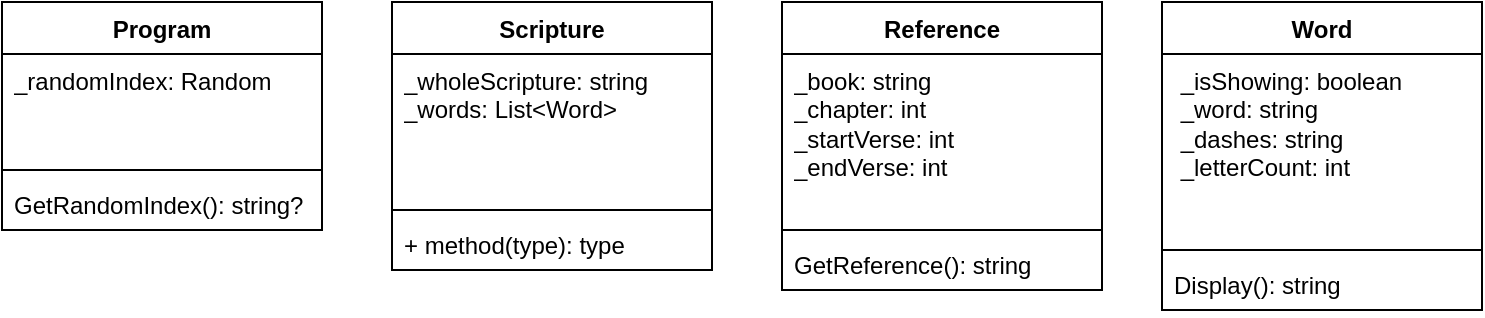 <mxfile version="24.4.4" type="device">
  <diagram name="Page-1" id="t5WD8PgzdX1QwkMftzV7">
    <mxGraphModel dx="1306" dy="716" grid="1" gridSize="10" guides="1" tooltips="1" connect="1" arrows="1" fold="1" page="1" pageScale="1" pageWidth="850" pageHeight="1100" math="0" shadow="0">
      <root>
        <mxCell id="0" />
        <mxCell id="1" parent="0" />
        <mxCell id="a3LYbDCO1zSUXNPBdcuV-1" value="Program" style="swimlane;fontStyle=1;align=center;verticalAlign=top;childLayout=stackLayout;horizontal=1;startSize=26;horizontalStack=0;resizeParent=1;resizeParentMax=0;resizeLast=0;collapsible=1;marginBottom=0;whiteSpace=wrap;html=1;" vertex="1" parent="1">
          <mxGeometry x="70" y="120" width="160" height="114" as="geometry" />
        </mxCell>
        <mxCell id="a3LYbDCO1zSUXNPBdcuV-2" value="_randomIndex: Random&lt;div&gt;&lt;br&gt;&lt;/div&gt;" style="text;strokeColor=none;fillColor=none;align=left;verticalAlign=top;spacingLeft=4;spacingRight=4;overflow=hidden;rotatable=0;points=[[0,0.5],[1,0.5]];portConstraint=eastwest;whiteSpace=wrap;html=1;" vertex="1" parent="a3LYbDCO1zSUXNPBdcuV-1">
          <mxGeometry y="26" width="160" height="54" as="geometry" />
        </mxCell>
        <mxCell id="a3LYbDCO1zSUXNPBdcuV-3" value="" style="line;strokeWidth=1;fillColor=none;align=left;verticalAlign=middle;spacingTop=-1;spacingLeft=3;spacingRight=3;rotatable=0;labelPosition=right;points=[];portConstraint=eastwest;strokeColor=inherit;" vertex="1" parent="a3LYbDCO1zSUXNPBdcuV-1">
          <mxGeometry y="80" width="160" height="8" as="geometry" />
        </mxCell>
        <mxCell id="a3LYbDCO1zSUXNPBdcuV-4" value="GetRandomIndex(): string?" style="text;strokeColor=none;fillColor=none;align=left;verticalAlign=top;spacingLeft=4;spacingRight=4;overflow=hidden;rotatable=0;points=[[0,0.5],[1,0.5]];portConstraint=eastwest;whiteSpace=wrap;html=1;" vertex="1" parent="a3LYbDCO1zSUXNPBdcuV-1">
          <mxGeometry y="88" width="160" height="26" as="geometry" />
        </mxCell>
        <mxCell id="a3LYbDCO1zSUXNPBdcuV-5" value="Word" style="swimlane;fontStyle=1;align=center;verticalAlign=top;childLayout=stackLayout;horizontal=1;startSize=26;horizontalStack=0;resizeParent=1;resizeParentMax=0;resizeLast=0;collapsible=1;marginBottom=0;whiteSpace=wrap;html=1;" vertex="1" parent="1">
          <mxGeometry x="650" y="120" width="160" height="154" as="geometry" />
        </mxCell>
        <mxCell id="a3LYbDCO1zSUXNPBdcuV-6" value="&amp;nbsp;_isShowing: boolean&lt;div&gt;&amp;nbsp;_word: string&lt;/div&gt;&lt;div&gt;&amp;nbsp;_dashes: string&lt;/div&gt;&lt;div&gt;&amp;nbsp;_letterCount: int&lt;/div&gt;" style="text;strokeColor=none;fillColor=none;align=left;verticalAlign=top;spacingLeft=4;spacingRight=4;overflow=hidden;rotatable=0;points=[[0,0.5],[1,0.5]];portConstraint=eastwest;whiteSpace=wrap;html=1;" vertex="1" parent="a3LYbDCO1zSUXNPBdcuV-5">
          <mxGeometry y="26" width="160" height="94" as="geometry" />
        </mxCell>
        <mxCell id="a3LYbDCO1zSUXNPBdcuV-7" value="" style="line;strokeWidth=1;fillColor=none;align=left;verticalAlign=middle;spacingTop=-1;spacingLeft=3;spacingRight=3;rotatable=0;labelPosition=right;points=[];portConstraint=eastwest;strokeColor=inherit;" vertex="1" parent="a3LYbDCO1zSUXNPBdcuV-5">
          <mxGeometry y="120" width="160" height="8" as="geometry" />
        </mxCell>
        <mxCell id="a3LYbDCO1zSUXNPBdcuV-8" value="Display(): string&amp;nbsp;" style="text;strokeColor=none;fillColor=none;align=left;verticalAlign=top;spacingLeft=4;spacingRight=4;overflow=hidden;rotatable=0;points=[[0,0.5],[1,0.5]];portConstraint=eastwest;whiteSpace=wrap;html=1;" vertex="1" parent="a3LYbDCO1zSUXNPBdcuV-5">
          <mxGeometry y="128" width="160" height="26" as="geometry" />
        </mxCell>
        <mxCell id="a3LYbDCO1zSUXNPBdcuV-9" value="Scripture" style="swimlane;fontStyle=1;align=center;verticalAlign=top;childLayout=stackLayout;horizontal=1;startSize=26;horizontalStack=0;resizeParent=1;resizeParentMax=0;resizeLast=0;collapsible=1;marginBottom=0;whiteSpace=wrap;html=1;" vertex="1" parent="1">
          <mxGeometry x="265" y="120" width="160" height="134" as="geometry" />
        </mxCell>
        <mxCell id="a3LYbDCO1zSUXNPBdcuV-10" value="_wholeScripture: string&lt;div&gt;_words: List&amp;lt;Word&amp;gt;&lt;/div&gt;" style="text;strokeColor=none;fillColor=none;align=left;verticalAlign=top;spacingLeft=4;spacingRight=4;overflow=hidden;rotatable=0;points=[[0,0.5],[1,0.5]];portConstraint=eastwest;whiteSpace=wrap;html=1;" vertex="1" parent="a3LYbDCO1zSUXNPBdcuV-9">
          <mxGeometry y="26" width="160" height="74" as="geometry" />
        </mxCell>
        <mxCell id="a3LYbDCO1zSUXNPBdcuV-11" value="" style="line;strokeWidth=1;fillColor=none;align=left;verticalAlign=middle;spacingTop=-1;spacingLeft=3;spacingRight=3;rotatable=0;labelPosition=right;points=[];portConstraint=eastwest;strokeColor=inherit;" vertex="1" parent="a3LYbDCO1zSUXNPBdcuV-9">
          <mxGeometry y="100" width="160" height="8" as="geometry" />
        </mxCell>
        <mxCell id="a3LYbDCO1zSUXNPBdcuV-12" value="+ method(type): type" style="text;strokeColor=none;fillColor=none;align=left;verticalAlign=top;spacingLeft=4;spacingRight=4;overflow=hidden;rotatable=0;points=[[0,0.5],[1,0.5]];portConstraint=eastwest;whiteSpace=wrap;html=1;" vertex="1" parent="a3LYbDCO1zSUXNPBdcuV-9">
          <mxGeometry y="108" width="160" height="26" as="geometry" />
        </mxCell>
        <mxCell id="a3LYbDCO1zSUXNPBdcuV-13" value="Reference" style="swimlane;fontStyle=1;align=center;verticalAlign=top;childLayout=stackLayout;horizontal=1;startSize=26;horizontalStack=0;resizeParent=1;resizeParentMax=0;resizeLast=0;collapsible=1;marginBottom=0;whiteSpace=wrap;html=1;" vertex="1" parent="1">
          <mxGeometry x="460" y="120" width="160" height="144" as="geometry" />
        </mxCell>
        <mxCell id="a3LYbDCO1zSUXNPBdcuV-14" value="_book: string&lt;div&gt;_chapter: int&lt;/div&gt;&lt;div&gt;_startVerse: int&lt;/div&gt;&lt;div&gt;_endVerse: int&lt;/div&gt;" style="text;strokeColor=none;fillColor=none;align=left;verticalAlign=top;spacingLeft=4;spacingRight=4;overflow=hidden;rotatable=0;points=[[0,0.5],[1,0.5]];portConstraint=eastwest;whiteSpace=wrap;html=1;" vertex="1" parent="a3LYbDCO1zSUXNPBdcuV-13">
          <mxGeometry y="26" width="160" height="84" as="geometry" />
        </mxCell>
        <mxCell id="a3LYbDCO1zSUXNPBdcuV-15" value="" style="line;strokeWidth=1;fillColor=none;align=left;verticalAlign=middle;spacingTop=-1;spacingLeft=3;spacingRight=3;rotatable=0;labelPosition=right;points=[];portConstraint=eastwest;strokeColor=inherit;" vertex="1" parent="a3LYbDCO1zSUXNPBdcuV-13">
          <mxGeometry y="110" width="160" height="8" as="geometry" />
        </mxCell>
        <mxCell id="a3LYbDCO1zSUXNPBdcuV-16" value="GetReference(): string" style="text;strokeColor=none;fillColor=none;align=left;verticalAlign=top;spacingLeft=4;spacingRight=4;overflow=hidden;rotatable=0;points=[[0,0.5],[1,0.5]];portConstraint=eastwest;whiteSpace=wrap;html=1;" vertex="1" parent="a3LYbDCO1zSUXNPBdcuV-13">
          <mxGeometry y="118" width="160" height="26" as="geometry" />
        </mxCell>
      </root>
    </mxGraphModel>
  </diagram>
</mxfile>
